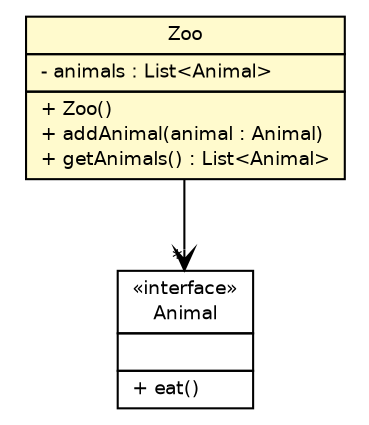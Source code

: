 #!/usr/local/bin/dot
#
# Class diagram 
# Generated by UMLGraph version 5.1 (http://www.umlgraph.org/)
#

digraph G {
	edge [fontname="Helvetica",fontsize=10,labelfontname="Helvetica",labelfontsize=10];
	node [fontname="Helvetica",fontsize=10,shape=plaintext];
	nodesep=0.25;
	ranksep=0.5;
	// com.lab49.siteDemo.model.Zoo
	c10 [label=<<table title="com.lab49.siteDemo.model.Zoo" border="0" cellborder="1" cellspacing="0" cellpadding="2" port="p" bgcolor="lemonChiffon" href="./Zoo.html">
		<tr><td><table border="0" cellspacing="0" cellpadding="1">
<tr><td align="center" balign="center"> Zoo </td></tr>
		</table></td></tr>
		<tr><td><table border="0" cellspacing="0" cellpadding="1">
<tr><td align="left" balign="left"> - animals : List&lt;Animal&gt; </td></tr>
		</table></td></tr>
		<tr><td><table border="0" cellspacing="0" cellpadding="1">
<tr><td align="left" balign="left"> + Zoo() </td></tr>
<tr><td align="left" balign="left"> + addAnimal(animal : Animal) </td></tr>
<tr><td align="left" balign="left"> + getAnimals() : List&lt;Animal&gt; </td></tr>
		</table></td></tr>
		</table>>, fontname="Helvetica", fontcolor="black", fontsize=9.0];
	// com.lab49.siteDemo.model.Animal
	c20 [label=<<table title="com.lab49.siteDemo.model.Animal" border="0" cellborder="1" cellspacing="0" cellpadding="2" port="p" href="./Animal.html">
		<tr><td><table border="0" cellspacing="0" cellpadding="1">
<tr><td align="center" balign="center"> &#171;interface&#187; </td></tr>
<tr><td align="center" balign="center"> Animal </td></tr>
		</table></td></tr>
		<tr><td><table border="0" cellspacing="0" cellpadding="1">
<tr><td align="left" balign="left">  </td></tr>
		</table></td></tr>
		<tr><td><table border="0" cellspacing="0" cellpadding="1">
<tr><td align="left" balign="left"> + eat() </td></tr>
		</table></td></tr>
		</table>>, fontname="Helvetica", fontcolor="black", fontsize=9.0];
	// com.lab49.siteDemo.model.Zoo NAVASSOC com.lab49.siteDemo.model.Animal
	c10:p -> c20:p [taillabel="", label="", headlabel="*", fontname="Helvetica", fontcolor="black", fontsize=10.0, color="black", arrowhead=open];
}

